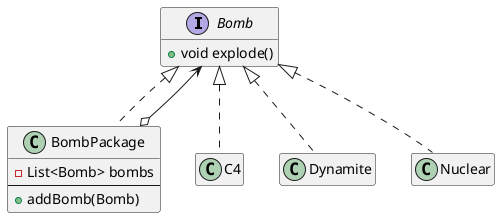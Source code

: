 @startuml
'https://plantuml.com/class-diagram

hide empty fields
hide empty methods


interface Bomb {
    + void explode()
}

class BombPackage {
    - List<Bomb> bombs
    --
    + addBomb(Bomb)
}

C4 .u.|> Bomb
Dynamite .u.|> Bomb
Nuclear .u.|> Bomb
BombPackage .u.|> Bomb
BombPackage o--> Bomb

@enduml